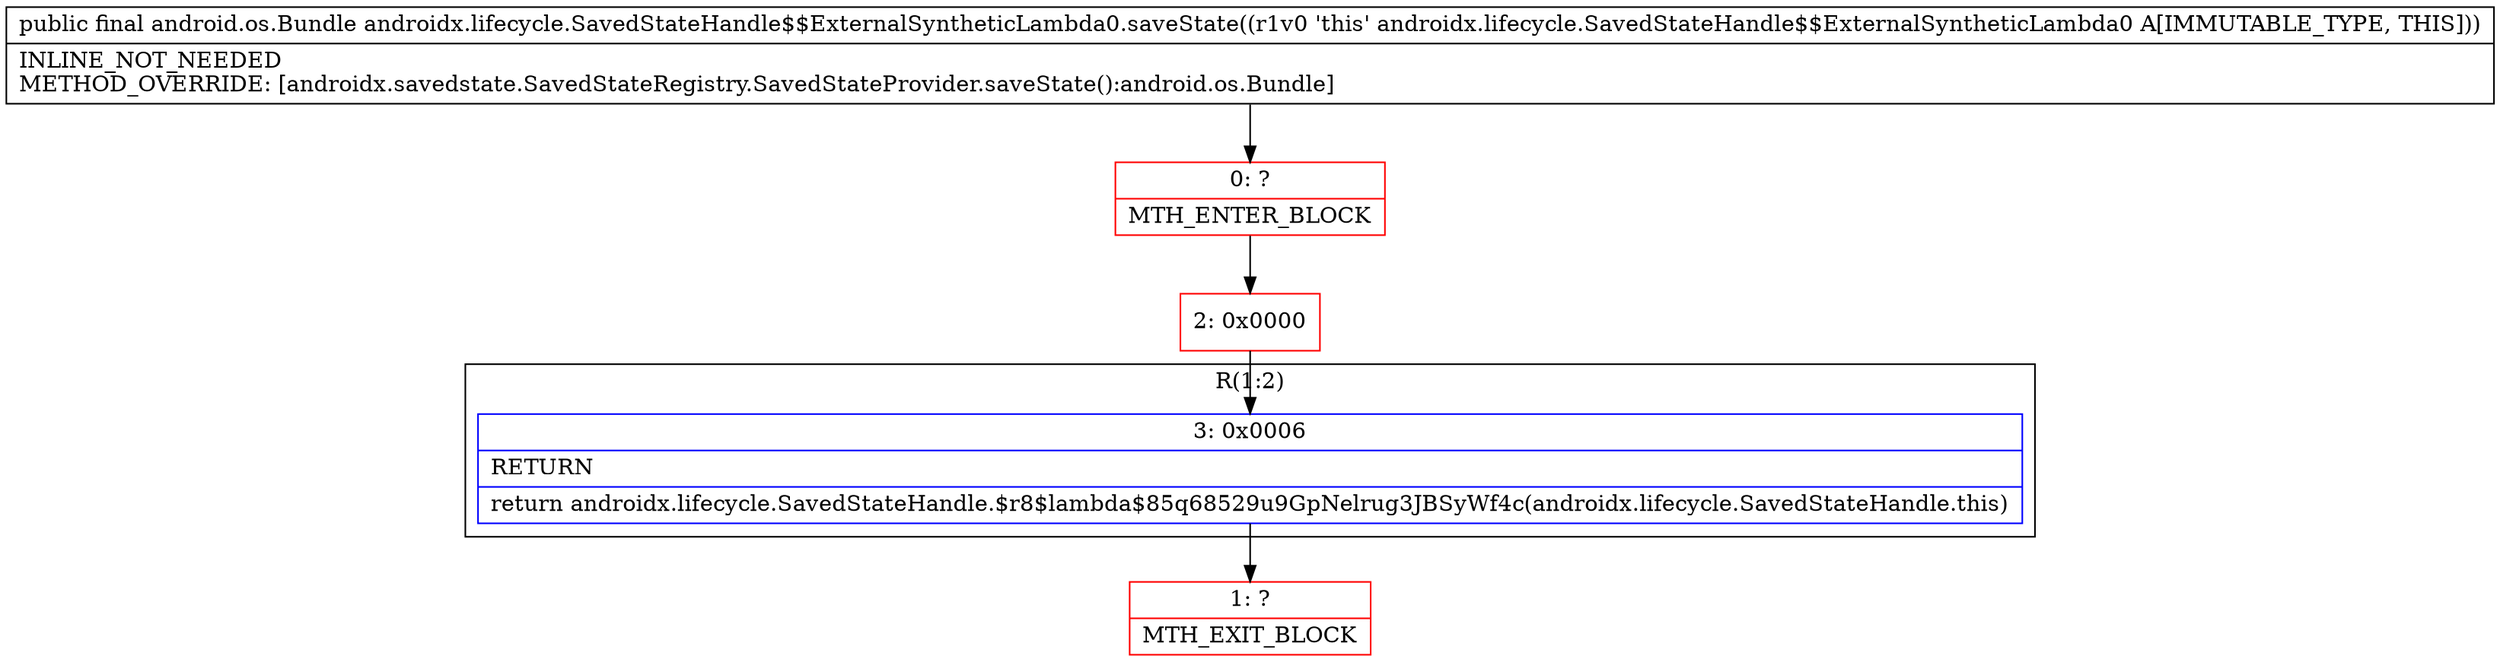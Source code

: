 digraph "CFG forandroidx.lifecycle.SavedStateHandle$$ExternalSyntheticLambda0.saveState()Landroid\/os\/Bundle;" {
subgraph cluster_Region_1898588061 {
label = "R(1:2)";
node [shape=record,color=blue];
Node_3 [shape=record,label="{3\:\ 0x0006|RETURN\l|return androidx.lifecycle.SavedStateHandle.$r8$lambda$85q68529u9GpNelrug3JBSyWf4c(androidx.lifecycle.SavedStateHandle.this)\l}"];
}
Node_0 [shape=record,color=red,label="{0\:\ ?|MTH_ENTER_BLOCK\l}"];
Node_2 [shape=record,color=red,label="{2\:\ 0x0000}"];
Node_1 [shape=record,color=red,label="{1\:\ ?|MTH_EXIT_BLOCK\l}"];
MethodNode[shape=record,label="{public final android.os.Bundle androidx.lifecycle.SavedStateHandle$$ExternalSyntheticLambda0.saveState((r1v0 'this' androidx.lifecycle.SavedStateHandle$$ExternalSyntheticLambda0 A[IMMUTABLE_TYPE, THIS]))  | INLINE_NOT_NEEDED\lMETHOD_OVERRIDE: [androidx.savedstate.SavedStateRegistry.SavedStateProvider.saveState():android.os.Bundle]\l}"];
MethodNode -> Node_0;Node_3 -> Node_1;
Node_0 -> Node_2;
Node_2 -> Node_3;
}

